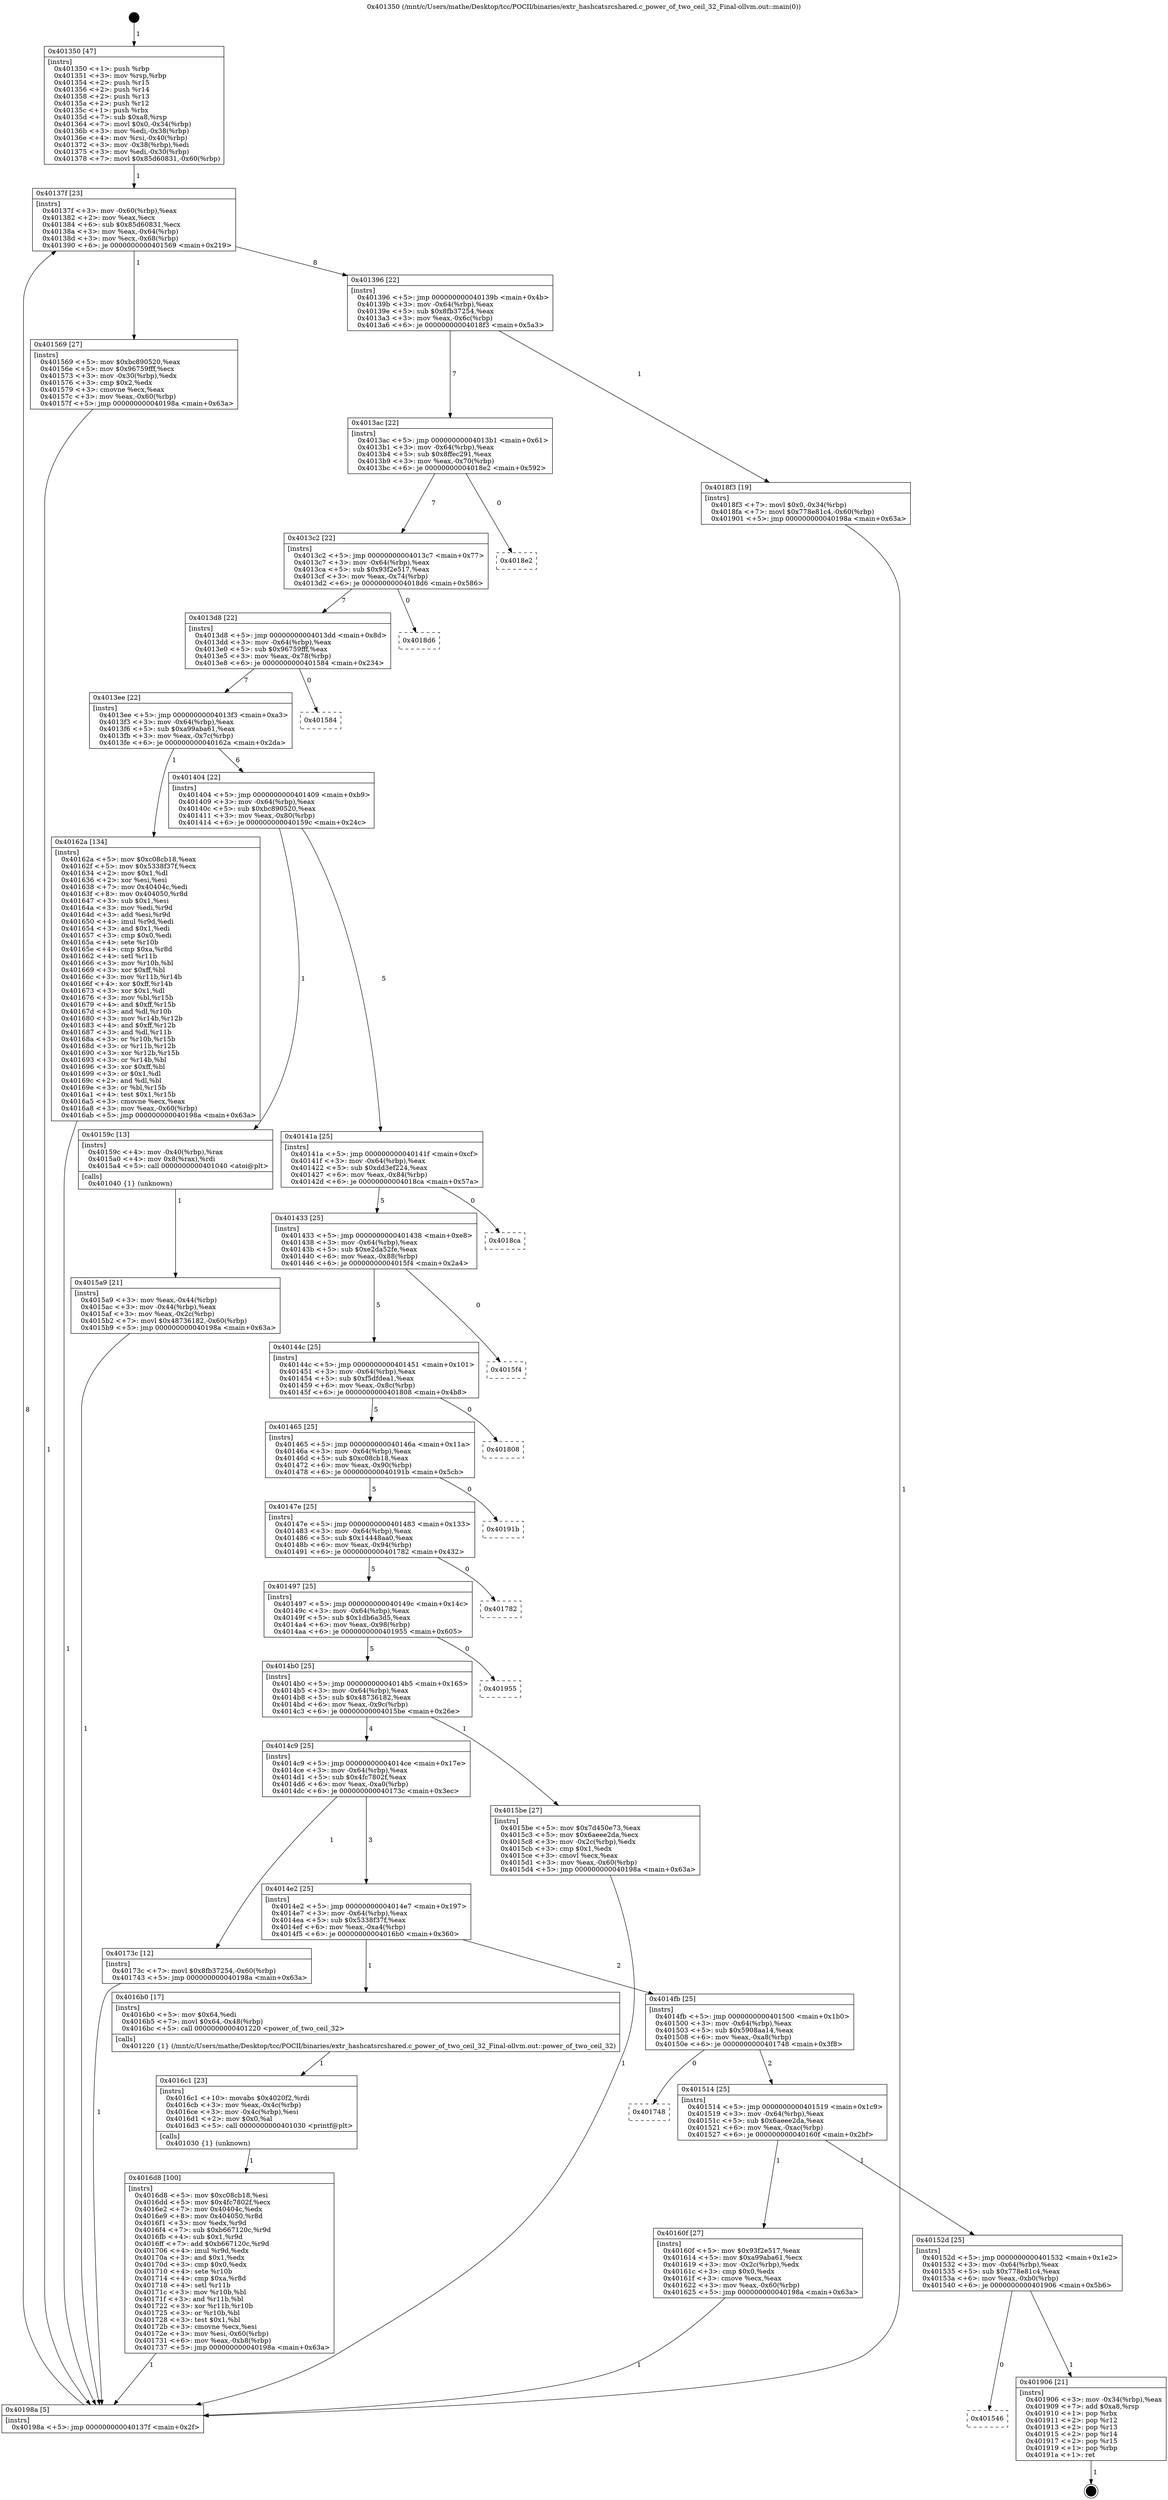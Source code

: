 digraph "0x401350" {
  label = "0x401350 (/mnt/c/Users/mathe/Desktop/tcc/POCII/binaries/extr_hashcatsrcshared.c_power_of_two_ceil_32_Final-ollvm.out::main(0))"
  labelloc = "t"
  node[shape=record]

  Entry [label="",width=0.3,height=0.3,shape=circle,fillcolor=black,style=filled]
  "0x40137f" [label="{
     0x40137f [23]\l
     | [instrs]\l
     &nbsp;&nbsp;0x40137f \<+3\>: mov -0x60(%rbp),%eax\l
     &nbsp;&nbsp;0x401382 \<+2\>: mov %eax,%ecx\l
     &nbsp;&nbsp;0x401384 \<+6\>: sub $0x85d60831,%ecx\l
     &nbsp;&nbsp;0x40138a \<+3\>: mov %eax,-0x64(%rbp)\l
     &nbsp;&nbsp;0x40138d \<+3\>: mov %ecx,-0x68(%rbp)\l
     &nbsp;&nbsp;0x401390 \<+6\>: je 0000000000401569 \<main+0x219\>\l
  }"]
  "0x401569" [label="{
     0x401569 [27]\l
     | [instrs]\l
     &nbsp;&nbsp;0x401569 \<+5\>: mov $0xbc890520,%eax\l
     &nbsp;&nbsp;0x40156e \<+5\>: mov $0x96759fff,%ecx\l
     &nbsp;&nbsp;0x401573 \<+3\>: mov -0x30(%rbp),%edx\l
     &nbsp;&nbsp;0x401576 \<+3\>: cmp $0x2,%edx\l
     &nbsp;&nbsp;0x401579 \<+3\>: cmovne %ecx,%eax\l
     &nbsp;&nbsp;0x40157c \<+3\>: mov %eax,-0x60(%rbp)\l
     &nbsp;&nbsp;0x40157f \<+5\>: jmp 000000000040198a \<main+0x63a\>\l
  }"]
  "0x401396" [label="{
     0x401396 [22]\l
     | [instrs]\l
     &nbsp;&nbsp;0x401396 \<+5\>: jmp 000000000040139b \<main+0x4b\>\l
     &nbsp;&nbsp;0x40139b \<+3\>: mov -0x64(%rbp),%eax\l
     &nbsp;&nbsp;0x40139e \<+5\>: sub $0x8fb37254,%eax\l
     &nbsp;&nbsp;0x4013a3 \<+3\>: mov %eax,-0x6c(%rbp)\l
     &nbsp;&nbsp;0x4013a6 \<+6\>: je 00000000004018f3 \<main+0x5a3\>\l
  }"]
  "0x40198a" [label="{
     0x40198a [5]\l
     | [instrs]\l
     &nbsp;&nbsp;0x40198a \<+5\>: jmp 000000000040137f \<main+0x2f\>\l
  }"]
  "0x401350" [label="{
     0x401350 [47]\l
     | [instrs]\l
     &nbsp;&nbsp;0x401350 \<+1\>: push %rbp\l
     &nbsp;&nbsp;0x401351 \<+3\>: mov %rsp,%rbp\l
     &nbsp;&nbsp;0x401354 \<+2\>: push %r15\l
     &nbsp;&nbsp;0x401356 \<+2\>: push %r14\l
     &nbsp;&nbsp;0x401358 \<+2\>: push %r13\l
     &nbsp;&nbsp;0x40135a \<+2\>: push %r12\l
     &nbsp;&nbsp;0x40135c \<+1\>: push %rbx\l
     &nbsp;&nbsp;0x40135d \<+7\>: sub $0xa8,%rsp\l
     &nbsp;&nbsp;0x401364 \<+7\>: movl $0x0,-0x34(%rbp)\l
     &nbsp;&nbsp;0x40136b \<+3\>: mov %edi,-0x38(%rbp)\l
     &nbsp;&nbsp;0x40136e \<+4\>: mov %rsi,-0x40(%rbp)\l
     &nbsp;&nbsp;0x401372 \<+3\>: mov -0x38(%rbp),%edi\l
     &nbsp;&nbsp;0x401375 \<+3\>: mov %edi,-0x30(%rbp)\l
     &nbsp;&nbsp;0x401378 \<+7\>: movl $0x85d60831,-0x60(%rbp)\l
  }"]
  Exit [label="",width=0.3,height=0.3,shape=circle,fillcolor=black,style=filled,peripheries=2]
  "0x4018f3" [label="{
     0x4018f3 [19]\l
     | [instrs]\l
     &nbsp;&nbsp;0x4018f3 \<+7\>: movl $0x0,-0x34(%rbp)\l
     &nbsp;&nbsp;0x4018fa \<+7\>: movl $0x778e81c4,-0x60(%rbp)\l
     &nbsp;&nbsp;0x401901 \<+5\>: jmp 000000000040198a \<main+0x63a\>\l
  }"]
  "0x4013ac" [label="{
     0x4013ac [22]\l
     | [instrs]\l
     &nbsp;&nbsp;0x4013ac \<+5\>: jmp 00000000004013b1 \<main+0x61\>\l
     &nbsp;&nbsp;0x4013b1 \<+3\>: mov -0x64(%rbp),%eax\l
     &nbsp;&nbsp;0x4013b4 \<+5\>: sub $0x8ffec291,%eax\l
     &nbsp;&nbsp;0x4013b9 \<+3\>: mov %eax,-0x70(%rbp)\l
     &nbsp;&nbsp;0x4013bc \<+6\>: je 00000000004018e2 \<main+0x592\>\l
  }"]
  "0x401546" [label="{
     0x401546\l
  }", style=dashed]
  "0x4018e2" [label="{
     0x4018e2\l
  }", style=dashed]
  "0x4013c2" [label="{
     0x4013c2 [22]\l
     | [instrs]\l
     &nbsp;&nbsp;0x4013c2 \<+5\>: jmp 00000000004013c7 \<main+0x77\>\l
     &nbsp;&nbsp;0x4013c7 \<+3\>: mov -0x64(%rbp),%eax\l
     &nbsp;&nbsp;0x4013ca \<+5\>: sub $0x93f2e517,%eax\l
     &nbsp;&nbsp;0x4013cf \<+3\>: mov %eax,-0x74(%rbp)\l
     &nbsp;&nbsp;0x4013d2 \<+6\>: je 00000000004018d6 \<main+0x586\>\l
  }"]
  "0x401906" [label="{
     0x401906 [21]\l
     | [instrs]\l
     &nbsp;&nbsp;0x401906 \<+3\>: mov -0x34(%rbp),%eax\l
     &nbsp;&nbsp;0x401909 \<+7\>: add $0xa8,%rsp\l
     &nbsp;&nbsp;0x401910 \<+1\>: pop %rbx\l
     &nbsp;&nbsp;0x401911 \<+2\>: pop %r12\l
     &nbsp;&nbsp;0x401913 \<+2\>: pop %r13\l
     &nbsp;&nbsp;0x401915 \<+2\>: pop %r14\l
     &nbsp;&nbsp;0x401917 \<+2\>: pop %r15\l
     &nbsp;&nbsp;0x401919 \<+1\>: pop %rbp\l
     &nbsp;&nbsp;0x40191a \<+1\>: ret\l
  }"]
  "0x4018d6" [label="{
     0x4018d6\l
  }", style=dashed]
  "0x4013d8" [label="{
     0x4013d8 [22]\l
     | [instrs]\l
     &nbsp;&nbsp;0x4013d8 \<+5\>: jmp 00000000004013dd \<main+0x8d\>\l
     &nbsp;&nbsp;0x4013dd \<+3\>: mov -0x64(%rbp),%eax\l
     &nbsp;&nbsp;0x4013e0 \<+5\>: sub $0x96759fff,%eax\l
     &nbsp;&nbsp;0x4013e5 \<+3\>: mov %eax,-0x78(%rbp)\l
     &nbsp;&nbsp;0x4013e8 \<+6\>: je 0000000000401584 \<main+0x234\>\l
  }"]
  "0x4016d8" [label="{
     0x4016d8 [100]\l
     | [instrs]\l
     &nbsp;&nbsp;0x4016d8 \<+5\>: mov $0xc08cb18,%esi\l
     &nbsp;&nbsp;0x4016dd \<+5\>: mov $0x4fc7802f,%ecx\l
     &nbsp;&nbsp;0x4016e2 \<+7\>: mov 0x40404c,%edx\l
     &nbsp;&nbsp;0x4016e9 \<+8\>: mov 0x404050,%r8d\l
     &nbsp;&nbsp;0x4016f1 \<+3\>: mov %edx,%r9d\l
     &nbsp;&nbsp;0x4016f4 \<+7\>: sub $0xb667120c,%r9d\l
     &nbsp;&nbsp;0x4016fb \<+4\>: sub $0x1,%r9d\l
     &nbsp;&nbsp;0x4016ff \<+7\>: add $0xb667120c,%r9d\l
     &nbsp;&nbsp;0x401706 \<+4\>: imul %r9d,%edx\l
     &nbsp;&nbsp;0x40170a \<+3\>: and $0x1,%edx\l
     &nbsp;&nbsp;0x40170d \<+3\>: cmp $0x0,%edx\l
     &nbsp;&nbsp;0x401710 \<+4\>: sete %r10b\l
     &nbsp;&nbsp;0x401714 \<+4\>: cmp $0xa,%r8d\l
     &nbsp;&nbsp;0x401718 \<+4\>: setl %r11b\l
     &nbsp;&nbsp;0x40171c \<+3\>: mov %r10b,%bl\l
     &nbsp;&nbsp;0x40171f \<+3\>: and %r11b,%bl\l
     &nbsp;&nbsp;0x401722 \<+3\>: xor %r11b,%r10b\l
     &nbsp;&nbsp;0x401725 \<+3\>: or %r10b,%bl\l
     &nbsp;&nbsp;0x401728 \<+3\>: test $0x1,%bl\l
     &nbsp;&nbsp;0x40172b \<+3\>: cmovne %ecx,%esi\l
     &nbsp;&nbsp;0x40172e \<+3\>: mov %esi,-0x60(%rbp)\l
     &nbsp;&nbsp;0x401731 \<+6\>: mov %eax,-0xb8(%rbp)\l
     &nbsp;&nbsp;0x401737 \<+5\>: jmp 000000000040198a \<main+0x63a\>\l
  }"]
  "0x401584" [label="{
     0x401584\l
  }", style=dashed]
  "0x4013ee" [label="{
     0x4013ee [22]\l
     | [instrs]\l
     &nbsp;&nbsp;0x4013ee \<+5\>: jmp 00000000004013f3 \<main+0xa3\>\l
     &nbsp;&nbsp;0x4013f3 \<+3\>: mov -0x64(%rbp),%eax\l
     &nbsp;&nbsp;0x4013f6 \<+5\>: sub $0xa99aba61,%eax\l
     &nbsp;&nbsp;0x4013fb \<+3\>: mov %eax,-0x7c(%rbp)\l
     &nbsp;&nbsp;0x4013fe \<+6\>: je 000000000040162a \<main+0x2da\>\l
  }"]
  "0x4016c1" [label="{
     0x4016c1 [23]\l
     | [instrs]\l
     &nbsp;&nbsp;0x4016c1 \<+10\>: movabs $0x4020f2,%rdi\l
     &nbsp;&nbsp;0x4016cb \<+3\>: mov %eax,-0x4c(%rbp)\l
     &nbsp;&nbsp;0x4016ce \<+3\>: mov -0x4c(%rbp),%esi\l
     &nbsp;&nbsp;0x4016d1 \<+2\>: mov $0x0,%al\l
     &nbsp;&nbsp;0x4016d3 \<+5\>: call 0000000000401030 \<printf@plt\>\l
     | [calls]\l
     &nbsp;&nbsp;0x401030 \{1\} (unknown)\l
  }"]
  "0x40162a" [label="{
     0x40162a [134]\l
     | [instrs]\l
     &nbsp;&nbsp;0x40162a \<+5\>: mov $0xc08cb18,%eax\l
     &nbsp;&nbsp;0x40162f \<+5\>: mov $0x5338f37f,%ecx\l
     &nbsp;&nbsp;0x401634 \<+2\>: mov $0x1,%dl\l
     &nbsp;&nbsp;0x401636 \<+2\>: xor %esi,%esi\l
     &nbsp;&nbsp;0x401638 \<+7\>: mov 0x40404c,%edi\l
     &nbsp;&nbsp;0x40163f \<+8\>: mov 0x404050,%r8d\l
     &nbsp;&nbsp;0x401647 \<+3\>: sub $0x1,%esi\l
     &nbsp;&nbsp;0x40164a \<+3\>: mov %edi,%r9d\l
     &nbsp;&nbsp;0x40164d \<+3\>: add %esi,%r9d\l
     &nbsp;&nbsp;0x401650 \<+4\>: imul %r9d,%edi\l
     &nbsp;&nbsp;0x401654 \<+3\>: and $0x1,%edi\l
     &nbsp;&nbsp;0x401657 \<+3\>: cmp $0x0,%edi\l
     &nbsp;&nbsp;0x40165a \<+4\>: sete %r10b\l
     &nbsp;&nbsp;0x40165e \<+4\>: cmp $0xa,%r8d\l
     &nbsp;&nbsp;0x401662 \<+4\>: setl %r11b\l
     &nbsp;&nbsp;0x401666 \<+3\>: mov %r10b,%bl\l
     &nbsp;&nbsp;0x401669 \<+3\>: xor $0xff,%bl\l
     &nbsp;&nbsp;0x40166c \<+3\>: mov %r11b,%r14b\l
     &nbsp;&nbsp;0x40166f \<+4\>: xor $0xff,%r14b\l
     &nbsp;&nbsp;0x401673 \<+3\>: xor $0x1,%dl\l
     &nbsp;&nbsp;0x401676 \<+3\>: mov %bl,%r15b\l
     &nbsp;&nbsp;0x401679 \<+4\>: and $0xff,%r15b\l
     &nbsp;&nbsp;0x40167d \<+3\>: and %dl,%r10b\l
     &nbsp;&nbsp;0x401680 \<+3\>: mov %r14b,%r12b\l
     &nbsp;&nbsp;0x401683 \<+4\>: and $0xff,%r12b\l
     &nbsp;&nbsp;0x401687 \<+3\>: and %dl,%r11b\l
     &nbsp;&nbsp;0x40168a \<+3\>: or %r10b,%r15b\l
     &nbsp;&nbsp;0x40168d \<+3\>: or %r11b,%r12b\l
     &nbsp;&nbsp;0x401690 \<+3\>: xor %r12b,%r15b\l
     &nbsp;&nbsp;0x401693 \<+3\>: or %r14b,%bl\l
     &nbsp;&nbsp;0x401696 \<+3\>: xor $0xff,%bl\l
     &nbsp;&nbsp;0x401699 \<+3\>: or $0x1,%dl\l
     &nbsp;&nbsp;0x40169c \<+2\>: and %dl,%bl\l
     &nbsp;&nbsp;0x40169e \<+3\>: or %bl,%r15b\l
     &nbsp;&nbsp;0x4016a1 \<+4\>: test $0x1,%r15b\l
     &nbsp;&nbsp;0x4016a5 \<+3\>: cmovne %ecx,%eax\l
     &nbsp;&nbsp;0x4016a8 \<+3\>: mov %eax,-0x60(%rbp)\l
     &nbsp;&nbsp;0x4016ab \<+5\>: jmp 000000000040198a \<main+0x63a\>\l
  }"]
  "0x401404" [label="{
     0x401404 [22]\l
     | [instrs]\l
     &nbsp;&nbsp;0x401404 \<+5\>: jmp 0000000000401409 \<main+0xb9\>\l
     &nbsp;&nbsp;0x401409 \<+3\>: mov -0x64(%rbp),%eax\l
     &nbsp;&nbsp;0x40140c \<+5\>: sub $0xbc890520,%eax\l
     &nbsp;&nbsp;0x401411 \<+3\>: mov %eax,-0x80(%rbp)\l
     &nbsp;&nbsp;0x401414 \<+6\>: je 000000000040159c \<main+0x24c\>\l
  }"]
  "0x40152d" [label="{
     0x40152d [25]\l
     | [instrs]\l
     &nbsp;&nbsp;0x40152d \<+5\>: jmp 0000000000401532 \<main+0x1e2\>\l
     &nbsp;&nbsp;0x401532 \<+3\>: mov -0x64(%rbp),%eax\l
     &nbsp;&nbsp;0x401535 \<+5\>: sub $0x778e81c4,%eax\l
     &nbsp;&nbsp;0x40153a \<+6\>: mov %eax,-0xb0(%rbp)\l
     &nbsp;&nbsp;0x401540 \<+6\>: je 0000000000401906 \<main+0x5b6\>\l
  }"]
  "0x40159c" [label="{
     0x40159c [13]\l
     | [instrs]\l
     &nbsp;&nbsp;0x40159c \<+4\>: mov -0x40(%rbp),%rax\l
     &nbsp;&nbsp;0x4015a0 \<+4\>: mov 0x8(%rax),%rdi\l
     &nbsp;&nbsp;0x4015a4 \<+5\>: call 0000000000401040 \<atoi@plt\>\l
     | [calls]\l
     &nbsp;&nbsp;0x401040 \{1\} (unknown)\l
  }"]
  "0x40141a" [label="{
     0x40141a [25]\l
     | [instrs]\l
     &nbsp;&nbsp;0x40141a \<+5\>: jmp 000000000040141f \<main+0xcf\>\l
     &nbsp;&nbsp;0x40141f \<+3\>: mov -0x64(%rbp),%eax\l
     &nbsp;&nbsp;0x401422 \<+5\>: sub $0xdd3ef224,%eax\l
     &nbsp;&nbsp;0x401427 \<+6\>: mov %eax,-0x84(%rbp)\l
     &nbsp;&nbsp;0x40142d \<+6\>: je 00000000004018ca \<main+0x57a\>\l
  }"]
  "0x4015a9" [label="{
     0x4015a9 [21]\l
     | [instrs]\l
     &nbsp;&nbsp;0x4015a9 \<+3\>: mov %eax,-0x44(%rbp)\l
     &nbsp;&nbsp;0x4015ac \<+3\>: mov -0x44(%rbp),%eax\l
     &nbsp;&nbsp;0x4015af \<+3\>: mov %eax,-0x2c(%rbp)\l
     &nbsp;&nbsp;0x4015b2 \<+7\>: movl $0x48736182,-0x60(%rbp)\l
     &nbsp;&nbsp;0x4015b9 \<+5\>: jmp 000000000040198a \<main+0x63a\>\l
  }"]
  "0x40160f" [label="{
     0x40160f [27]\l
     | [instrs]\l
     &nbsp;&nbsp;0x40160f \<+5\>: mov $0x93f2e517,%eax\l
     &nbsp;&nbsp;0x401614 \<+5\>: mov $0xa99aba61,%ecx\l
     &nbsp;&nbsp;0x401619 \<+3\>: mov -0x2c(%rbp),%edx\l
     &nbsp;&nbsp;0x40161c \<+3\>: cmp $0x0,%edx\l
     &nbsp;&nbsp;0x40161f \<+3\>: cmove %ecx,%eax\l
     &nbsp;&nbsp;0x401622 \<+3\>: mov %eax,-0x60(%rbp)\l
     &nbsp;&nbsp;0x401625 \<+5\>: jmp 000000000040198a \<main+0x63a\>\l
  }"]
  "0x4018ca" [label="{
     0x4018ca\l
  }", style=dashed]
  "0x401433" [label="{
     0x401433 [25]\l
     | [instrs]\l
     &nbsp;&nbsp;0x401433 \<+5\>: jmp 0000000000401438 \<main+0xe8\>\l
     &nbsp;&nbsp;0x401438 \<+3\>: mov -0x64(%rbp),%eax\l
     &nbsp;&nbsp;0x40143b \<+5\>: sub $0xe2da52fe,%eax\l
     &nbsp;&nbsp;0x401440 \<+6\>: mov %eax,-0x88(%rbp)\l
     &nbsp;&nbsp;0x401446 \<+6\>: je 00000000004015f4 \<main+0x2a4\>\l
  }"]
  "0x401514" [label="{
     0x401514 [25]\l
     | [instrs]\l
     &nbsp;&nbsp;0x401514 \<+5\>: jmp 0000000000401519 \<main+0x1c9\>\l
     &nbsp;&nbsp;0x401519 \<+3\>: mov -0x64(%rbp),%eax\l
     &nbsp;&nbsp;0x40151c \<+5\>: sub $0x6aeee2da,%eax\l
     &nbsp;&nbsp;0x401521 \<+6\>: mov %eax,-0xac(%rbp)\l
     &nbsp;&nbsp;0x401527 \<+6\>: je 000000000040160f \<main+0x2bf\>\l
  }"]
  "0x4015f4" [label="{
     0x4015f4\l
  }", style=dashed]
  "0x40144c" [label="{
     0x40144c [25]\l
     | [instrs]\l
     &nbsp;&nbsp;0x40144c \<+5\>: jmp 0000000000401451 \<main+0x101\>\l
     &nbsp;&nbsp;0x401451 \<+3\>: mov -0x64(%rbp),%eax\l
     &nbsp;&nbsp;0x401454 \<+5\>: sub $0xf5dfdea1,%eax\l
     &nbsp;&nbsp;0x401459 \<+6\>: mov %eax,-0x8c(%rbp)\l
     &nbsp;&nbsp;0x40145f \<+6\>: je 0000000000401808 \<main+0x4b8\>\l
  }"]
  "0x401748" [label="{
     0x401748\l
  }", style=dashed]
  "0x401808" [label="{
     0x401808\l
  }", style=dashed]
  "0x401465" [label="{
     0x401465 [25]\l
     | [instrs]\l
     &nbsp;&nbsp;0x401465 \<+5\>: jmp 000000000040146a \<main+0x11a\>\l
     &nbsp;&nbsp;0x40146a \<+3\>: mov -0x64(%rbp),%eax\l
     &nbsp;&nbsp;0x40146d \<+5\>: sub $0xc08cb18,%eax\l
     &nbsp;&nbsp;0x401472 \<+6\>: mov %eax,-0x90(%rbp)\l
     &nbsp;&nbsp;0x401478 \<+6\>: je 000000000040191b \<main+0x5cb\>\l
  }"]
  "0x4014fb" [label="{
     0x4014fb [25]\l
     | [instrs]\l
     &nbsp;&nbsp;0x4014fb \<+5\>: jmp 0000000000401500 \<main+0x1b0\>\l
     &nbsp;&nbsp;0x401500 \<+3\>: mov -0x64(%rbp),%eax\l
     &nbsp;&nbsp;0x401503 \<+5\>: sub $0x5908aa14,%eax\l
     &nbsp;&nbsp;0x401508 \<+6\>: mov %eax,-0xa8(%rbp)\l
     &nbsp;&nbsp;0x40150e \<+6\>: je 0000000000401748 \<main+0x3f8\>\l
  }"]
  "0x40191b" [label="{
     0x40191b\l
  }", style=dashed]
  "0x40147e" [label="{
     0x40147e [25]\l
     | [instrs]\l
     &nbsp;&nbsp;0x40147e \<+5\>: jmp 0000000000401483 \<main+0x133\>\l
     &nbsp;&nbsp;0x401483 \<+3\>: mov -0x64(%rbp),%eax\l
     &nbsp;&nbsp;0x401486 \<+5\>: sub $0x14448aa0,%eax\l
     &nbsp;&nbsp;0x40148b \<+6\>: mov %eax,-0x94(%rbp)\l
     &nbsp;&nbsp;0x401491 \<+6\>: je 0000000000401782 \<main+0x432\>\l
  }"]
  "0x4016b0" [label="{
     0x4016b0 [17]\l
     | [instrs]\l
     &nbsp;&nbsp;0x4016b0 \<+5\>: mov $0x64,%edi\l
     &nbsp;&nbsp;0x4016b5 \<+7\>: movl $0x64,-0x48(%rbp)\l
     &nbsp;&nbsp;0x4016bc \<+5\>: call 0000000000401220 \<power_of_two_ceil_32\>\l
     | [calls]\l
     &nbsp;&nbsp;0x401220 \{1\} (/mnt/c/Users/mathe/Desktop/tcc/POCII/binaries/extr_hashcatsrcshared.c_power_of_two_ceil_32_Final-ollvm.out::power_of_two_ceil_32)\l
  }"]
  "0x401782" [label="{
     0x401782\l
  }", style=dashed]
  "0x401497" [label="{
     0x401497 [25]\l
     | [instrs]\l
     &nbsp;&nbsp;0x401497 \<+5\>: jmp 000000000040149c \<main+0x14c\>\l
     &nbsp;&nbsp;0x40149c \<+3\>: mov -0x64(%rbp),%eax\l
     &nbsp;&nbsp;0x40149f \<+5\>: sub $0x1db6a3d5,%eax\l
     &nbsp;&nbsp;0x4014a4 \<+6\>: mov %eax,-0x98(%rbp)\l
     &nbsp;&nbsp;0x4014aa \<+6\>: je 0000000000401955 \<main+0x605\>\l
  }"]
  "0x4014e2" [label="{
     0x4014e2 [25]\l
     | [instrs]\l
     &nbsp;&nbsp;0x4014e2 \<+5\>: jmp 00000000004014e7 \<main+0x197\>\l
     &nbsp;&nbsp;0x4014e7 \<+3\>: mov -0x64(%rbp),%eax\l
     &nbsp;&nbsp;0x4014ea \<+5\>: sub $0x5338f37f,%eax\l
     &nbsp;&nbsp;0x4014ef \<+6\>: mov %eax,-0xa4(%rbp)\l
     &nbsp;&nbsp;0x4014f5 \<+6\>: je 00000000004016b0 \<main+0x360\>\l
  }"]
  "0x401955" [label="{
     0x401955\l
  }", style=dashed]
  "0x4014b0" [label="{
     0x4014b0 [25]\l
     | [instrs]\l
     &nbsp;&nbsp;0x4014b0 \<+5\>: jmp 00000000004014b5 \<main+0x165\>\l
     &nbsp;&nbsp;0x4014b5 \<+3\>: mov -0x64(%rbp),%eax\l
     &nbsp;&nbsp;0x4014b8 \<+5\>: sub $0x48736182,%eax\l
     &nbsp;&nbsp;0x4014bd \<+6\>: mov %eax,-0x9c(%rbp)\l
     &nbsp;&nbsp;0x4014c3 \<+6\>: je 00000000004015be \<main+0x26e\>\l
  }"]
  "0x40173c" [label="{
     0x40173c [12]\l
     | [instrs]\l
     &nbsp;&nbsp;0x40173c \<+7\>: movl $0x8fb37254,-0x60(%rbp)\l
     &nbsp;&nbsp;0x401743 \<+5\>: jmp 000000000040198a \<main+0x63a\>\l
  }"]
  "0x4015be" [label="{
     0x4015be [27]\l
     | [instrs]\l
     &nbsp;&nbsp;0x4015be \<+5\>: mov $0x7d450e73,%eax\l
     &nbsp;&nbsp;0x4015c3 \<+5\>: mov $0x6aeee2da,%ecx\l
     &nbsp;&nbsp;0x4015c8 \<+3\>: mov -0x2c(%rbp),%edx\l
     &nbsp;&nbsp;0x4015cb \<+3\>: cmp $0x1,%edx\l
     &nbsp;&nbsp;0x4015ce \<+3\>: cmovl %ecx,%eax\l
     &nbsp;&nbsp;0x4015d1 \<+3\>: mov %eax,-0x60(%rbp)\l
     &nbsp;&nbsp;0x4015d4 \<+5\>: jmp 000000000040198a \<main+0x63a\>\l
  }"]
  "0x4014c9" [label="{
     0x4014c9 [25]\l
     | [instrs]\l
     &nbsp;&nbsp;0x4014c9 \<+5\>: jmp 00000000004014ce \<main+0x17e\>\l
     &nbsp;&nbsp;0x4014ce \<+3\>: mov -0x64(%rbp),%eax\l
     &nbsp;&nbsp;0x4014d1 \<+5\>: sub $0x4fc7802f,%eax\l
     &nbsp;&nbsp;0x4014d6 \<+6\>: mov %eax,-0xa0(%rbp)\l
     &nbsp;&nbsp;0x4014dc \<+6\>: je 000000000040173c \<main+0x3ec\>\l
  }"]
  Entry -> "0x401350" [label=" 1"]
  "0x40137f" -> "0x401569" [label=" 1"]
  "0x40137f" -> "0x401396" [label=" 8"]
  "0x401569" -> "0x40198a" [label=" 1"]
  "0x401350" -> "0x40137f" [label=" 1"]
  "0x40198a" -> "0x40137f" [label=" 8"]
  "0x401906" -> Exit [label=" 1"]
  "0x401396" -> "0x4018f3" [label=" 1"]
  "0x401396" -> "0x4013ac" [label=" 7"]
  "0x40152d" -> "0x401546" [label=" 0"]
  "0x4013ac" -> "0x4018e2" [label=" 0"]
  "0x4013ac" -> "0x4013c2" [label=" 7"]
  "0x40152d" -> "0x401906" [label=" 1"]
  "0x4013c2" -> "0x4018d6" [label=" 0"]
  "0x4013c2" -> "0x4013d8" [label=" 7"]
  "0x4018f3" -> "0x40198a" [label=" 1"]
  "0x4013d8" -> "0x401584" [label=" 0"]
  "0x4013d8" -> "0x4013ee" [label=" 7"]
  "0x40173c" -> "0x40198a" [label=" 1"]
  "0x4013ee" -> "0x40162a" [label=" 1"]
  "0x4013ee" -> "0x401404" [label=" 6"]
  "0x4016d8" -> "0x40198a" [label=" 1"]
  "0x401404" -> "0x40159c" [label=" 1"]
  "0x401404" -> "0x40141a" [label=" 5"]
  "0x40159c" -> "0x4015a9" [label=" 1"]
  "0x4015a9" -> "0x40198a" [label=" 1"]
  "0x4016c1" -> "0x4016d8" [label=" 1"]
  "0x40141a" -> "0x4018ca" [label=" 0"]
  "0x40141a" -> "0x401433" [label=" 5"]
  "0x4016b0" -> "0x4016c1" [label=" 1"]
  "0x401433" -> "0x4015f4" [label=" 0"]
  "0x401433" -> "0x40144c" [label=" 5"]
  "0x40160f" -> "0x40198a" [label=" 1"]
  "0x40144c" -> "0x401808" [label=" 0"]
  "0x40144c" -> "0x401465" [label=" 5"]
  "0x401514" -> "0x40152d" [label=" 1"]
  "0x401465" -> "0x40191b" [label=" 0"]
  "0x401465" -> "0x40147e" [label=" 5"]
  "0x40162a" -> "0x40198a" [label=" 1"]
  "0x40147e" -> "0x401782" [label=" 0"]
  "0x40147e" -> "0x401497" [label=" 5"]
  "0x4014fb" -> "0x401514" [label=" 2"]
  "0x401497" -> "0x401955" [label=" 0"]
  "0x401497" -> "0x4014b0" [label=" 5"]
  "0x401514" -> "0x40160f" [label=" 1"]
  "0x4014b0" -> "0x4015be" [label=" 1"]
  "0x4014b0" -> "0x4014c9" [label=" 4"]
  "0x4015be" -> "0x40198a" [label=" 1"]
  "0x4014e2" -> "0x4014fb" [label=" 2"]
  "0x4014c9" -> "0x40173c" [label=" 1"]
  "0x4014c9" -> "0x4014e2" [label=" 3"]
  "0x4014fb" -> "0x401748" [label=" 0"]
  "0x4014e2" -> "0x4016b0" [label=" 1"]
}
